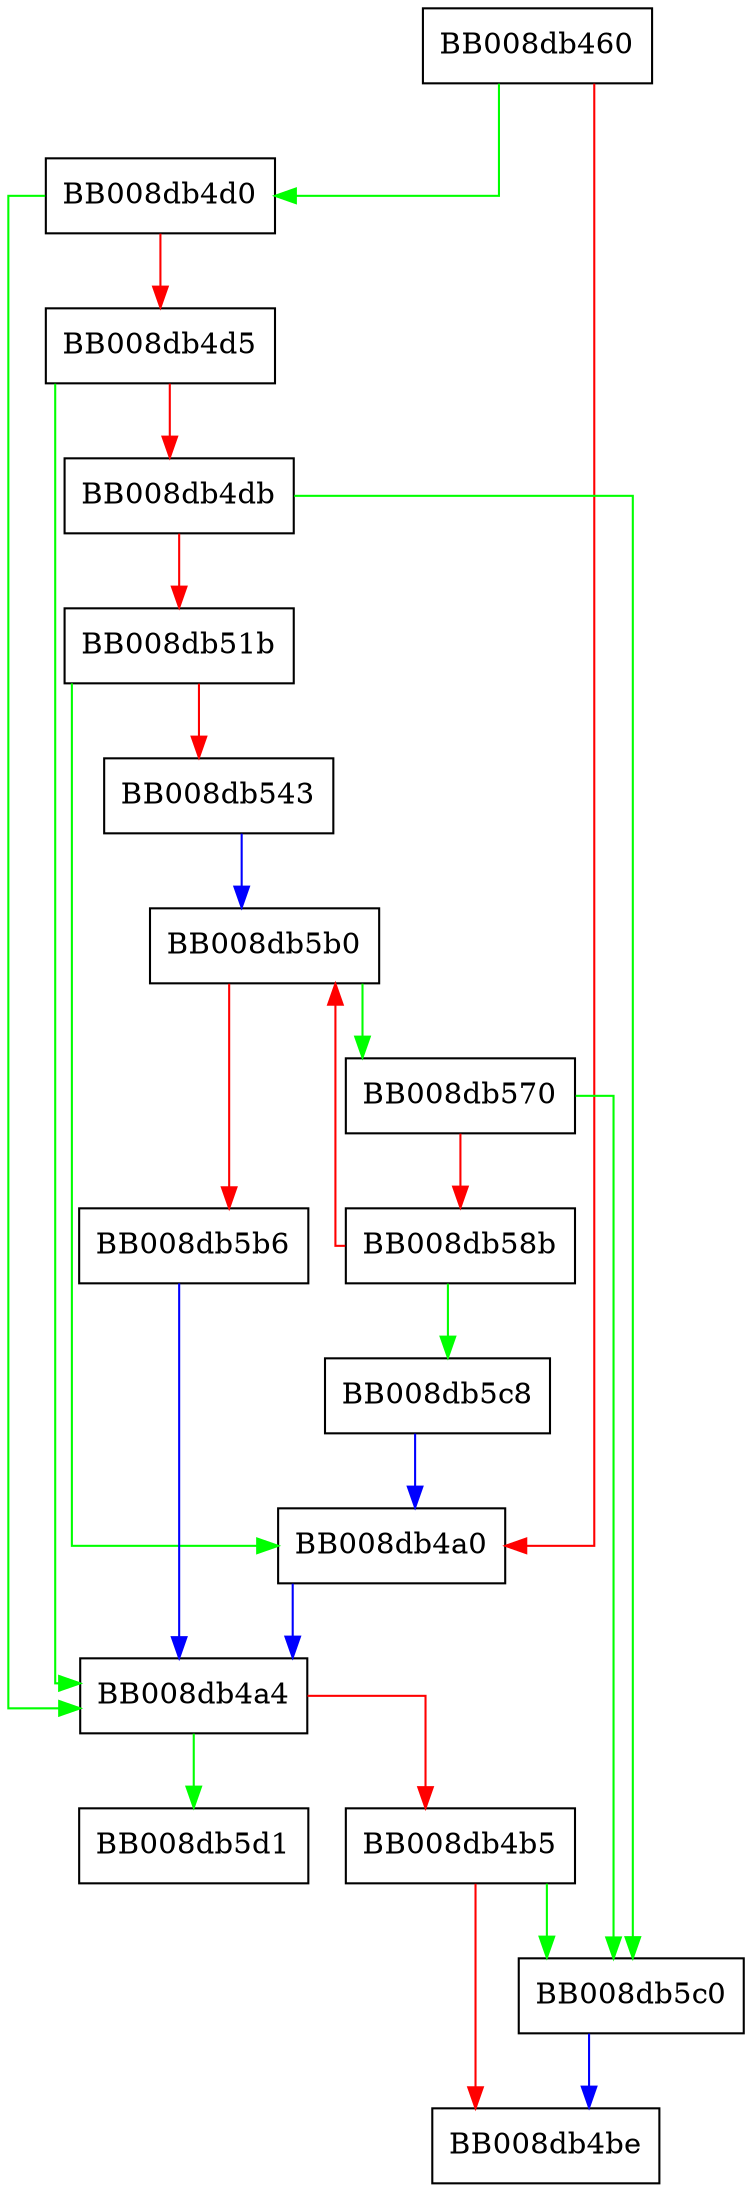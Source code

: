 digraph next_line {
  node [shape="box"];
  graph [splines=ortho];
  BB008db460 -> BB008db4d0 [color="green"];
  BB008db460 -> BB008db4a0 [color="red"];
  BB008db4a0 -> BB008db4a4 [color="blue"];
  BB008db4a4 -> BB008db5d1 [color="green"];
  BB008db4a4 -> BB008db4b5 [color="red"];
  BB008db4b5 -> BB008db5c0 [color="green"];
  BB008db4b5 -> BB008db4be [color="red"];
  BB008db4d0 -> BB008db4a4 [color="green"];
  BB008db4d0 -> BB008db4d5 [color="red"];
  BB008db4d5 -> BB008db4a4 [color="green"];
  BB008db4d5 -> BB008db4db [color="red"];
  BB008db4db -> BB008db5c0 [color="green"];
  BB008db4db -> BB008db51b [color="red"];
  BB008db51b -> BB008db4a0 [color="green"];
  BB008db51b -> BB008db543 [color="red"];
  BB008db543 -> BB008db5b0 [color="blue"];
  BB008db570 -> BB008db5c0 [color="green"];
  BB008db570 -> BB008db58b [color="red"];
  BB008db58b -> BB008db5c8 [color="green"];
  BB008db58b -> BB008db5b0 [color="red"];
  BB008db5b0 -> BB008db570 [color="green"];
  BB008db5b0 -> BB008db5b6 [color="red"];
  BB008db5b6 -> BB008db4a4 [color="blue"];
  BB008db5c0 -> BB008db4be [color="blue"];
  BB008db5c8 -> BB008db4a0 [color="blue"];
}